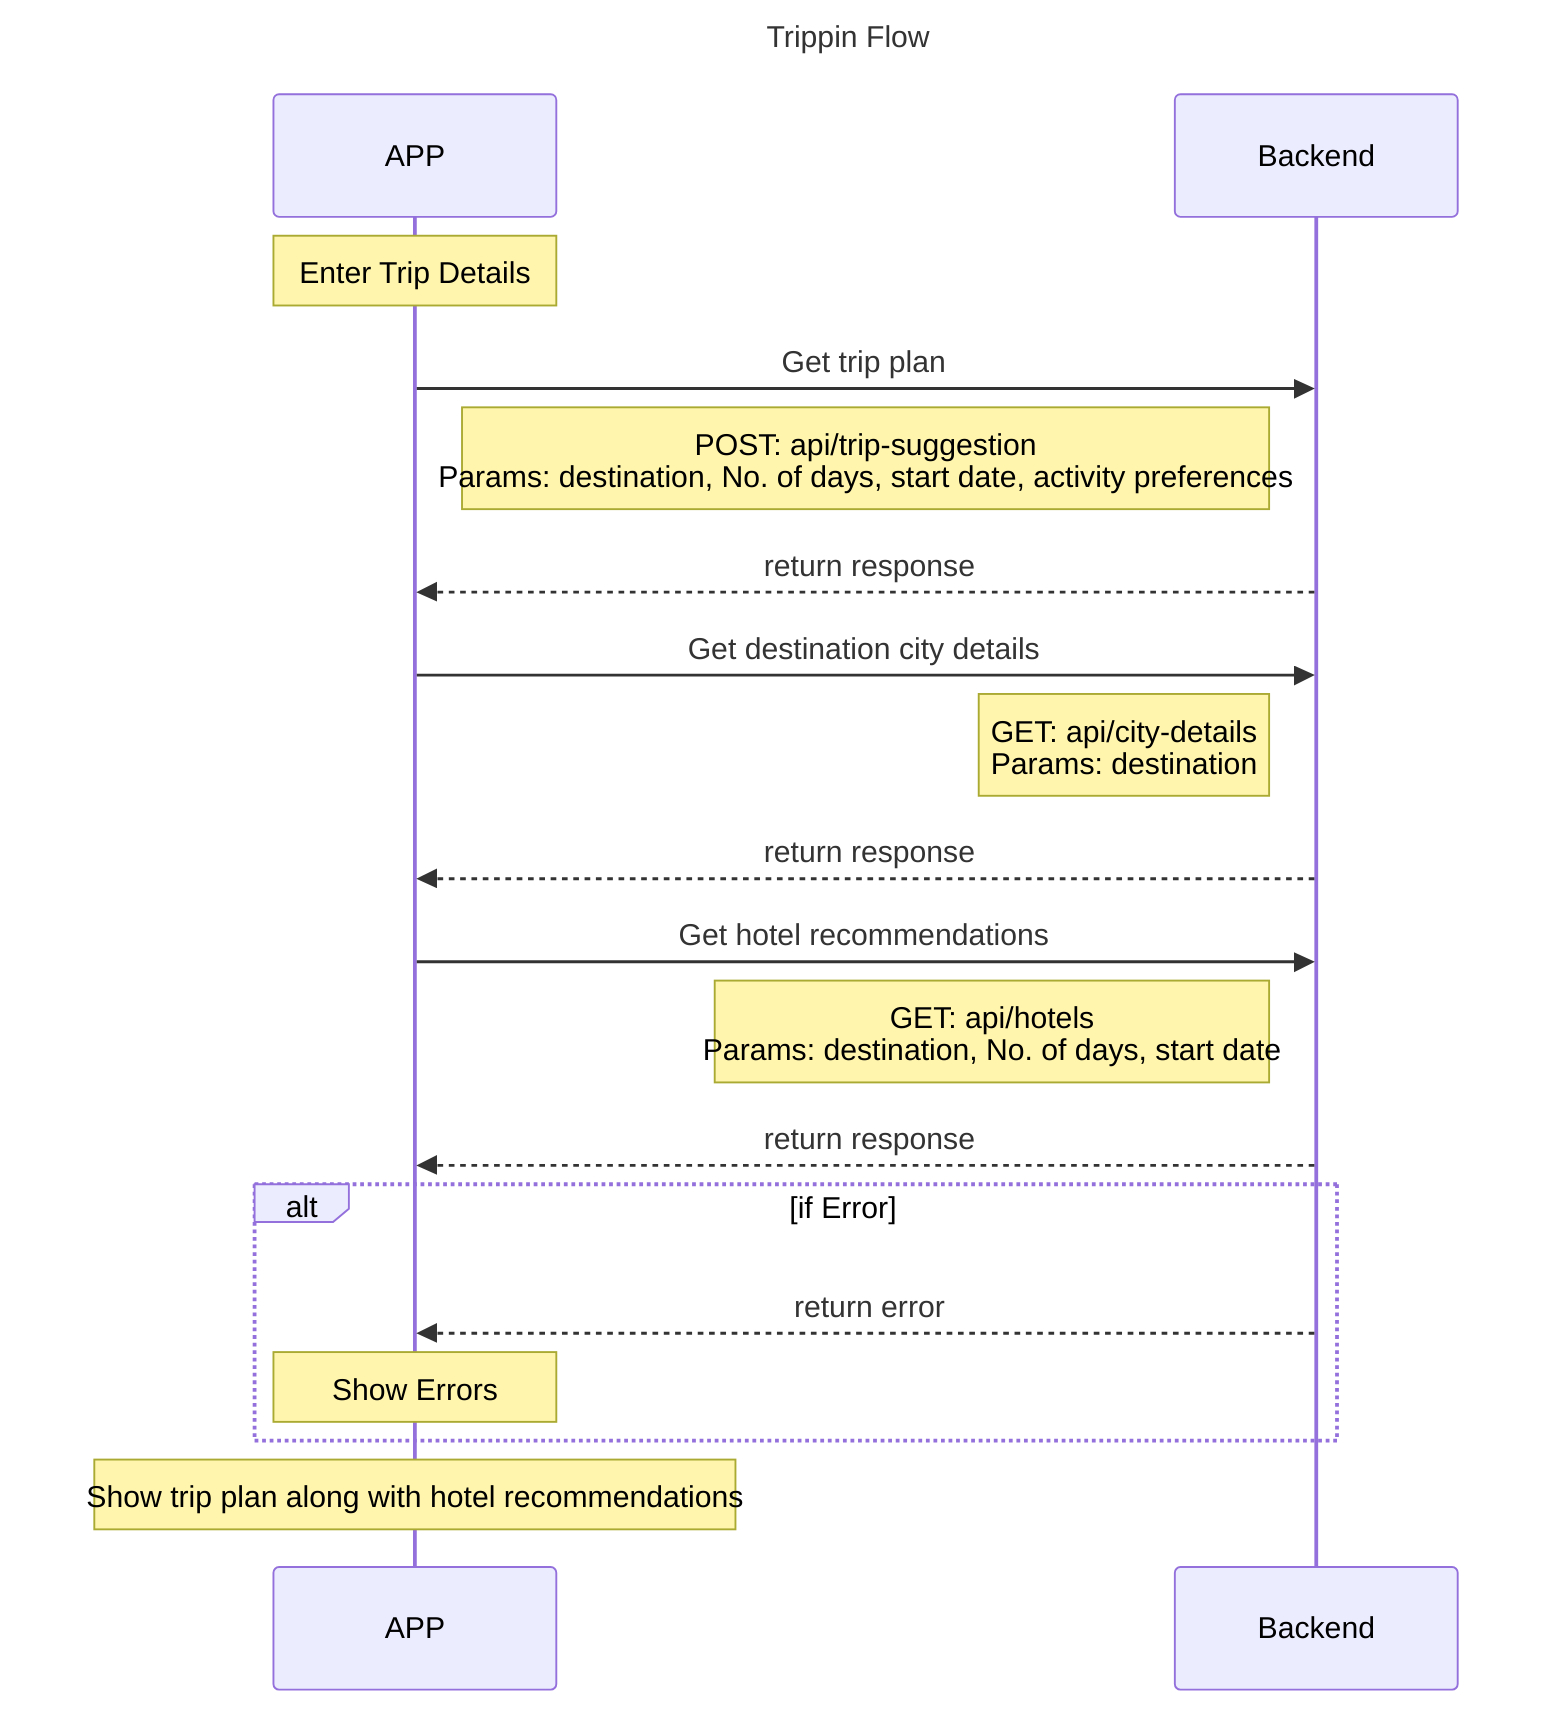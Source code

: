 sequenceDiagram
    title Trippin Flow
    participant APP as APP
    participant API as Backend

    note over APP : Enter Trip Details 
    
    APP->>API: Get trip plan
    
    note left of API: POST: api/trip-suggestion <br> Params: destination, No. of days, start date, activity preferences 

    API-->>APP: return response

    APP->>API: Get destination city details
    
    note left of API: GET: api/city-details <br> Params: destination 

    API-->>APP: return response

    APP->>API: Get hotel recommendations
    
    note left of API: GET: api/hotels <br> Params: destination, No. of days, start date

    API-->>APP: return response

    alt if Error
        API-->>APP: return error
        note over APP: Show Errors
    end

    note over APP: Show trip plan along with hotel recommendations